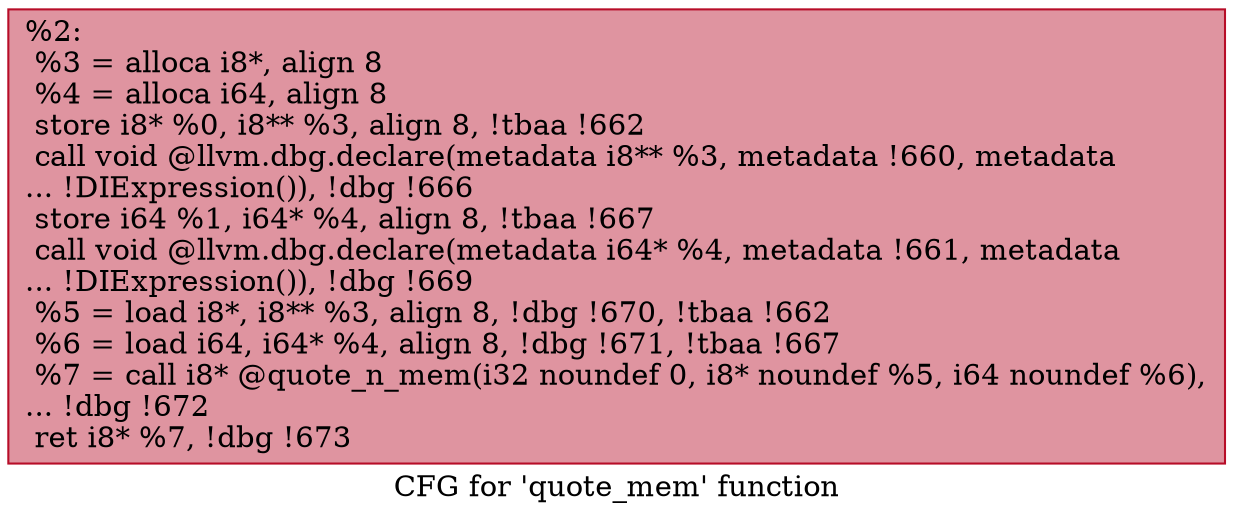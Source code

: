 digraph "CFG for 'quote_mem' function" {
	label="CFG for 'quote_mem' function";

	Node0x1b816c0 [shape=record,color="#b70d28ff", style=filled, fillcolor="#b70d2870",label="{%2:\l  %3 = alloca i8*, align 8\l  %4 = alloca i64, align 8\l  store i8* %0, i8** %3, align 8, !tbaa !662\l  call void @llvm.dbg.declare(metadata i8** %3, metadata !660, metadata\l... !DIExpression()), !dbg !666\l  store i64 %1, i64* %4, align 8, !tbaa !667\l  call void @llvm.dbg.declare(metadata i64* %4, metadata !661, metadata\l... !DIExpression()), !dbg !669\l  %5 = load i8*, i8** %3, align 8, !dbg !670, !tbaa !662\l  %6 = load i64, i64* %4, align 8, !dbg !671, !tbaa !667\l  %7 = call i8* @quote_n_mem(i32 noundef 0, i8* noundef %5, i64 noundef %6),\l... !dbg !672\l  ret i8* %7, !dbg !673\l}"];
}
